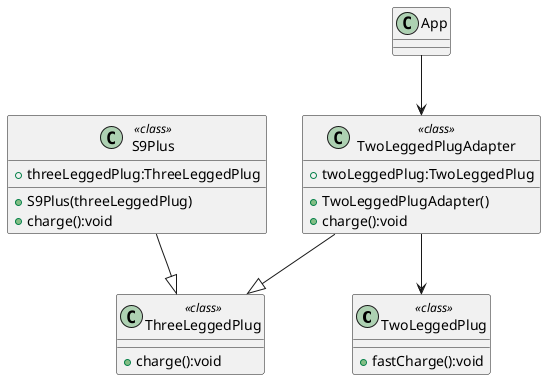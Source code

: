 @startuml
class TwoLeggedPlug <<class>> {
+fastCharge():void
}

class ThreeLeggedPlug <<class>>{
+charge():void
}

class TwoLeggedPlugAdapter <<class>>{
+ twoLeggedPlug:TwoLeggedPlug
+ TwoLeggedPlugAdapter()
+ charge():void
}

class S9Plus <<class>>{
+ threeLeggedPlug:ThreeLeggedPlug
+ S9Plus(threeLeggedPlug)
+ charge():void
}

TwoLeggedPlugAdapter --|> ThreeLeggedPlug
S9Plus --|> ThreeLeggedPlug
TwoLeggedPlugAdapter --> TwoLeggedPlug
App --> TwoLeggedPlugAdapter
@enduml